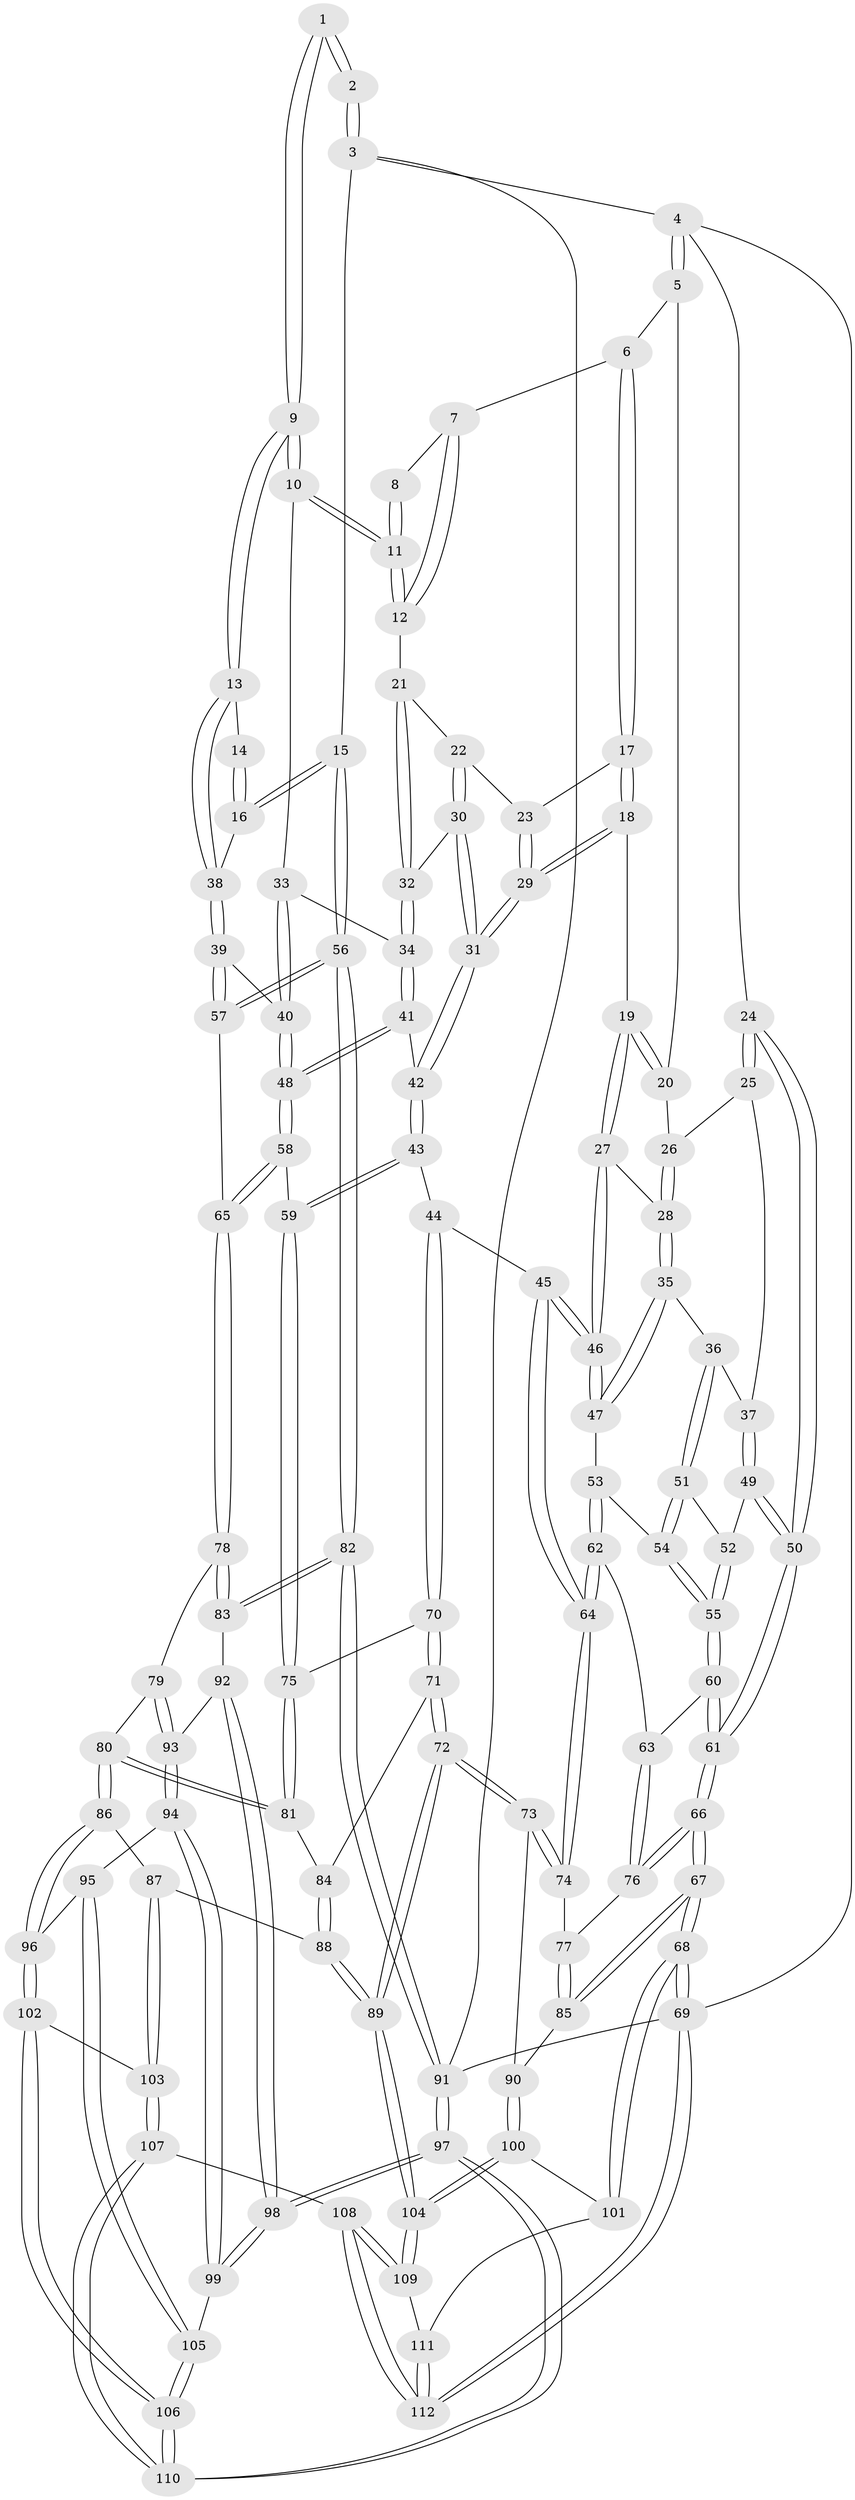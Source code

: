 // coarse degree distribution, {4: 0.5777777777777777, 3: 0.3111111111111111, 5: 0.08888888888888889, 2: 0.022222222222222223}
// Generated by graph-tools (version 1.1) at 2025/38/03/04/25 23:38:34]
// undirected, 112 vertices, 277 edges
graph export_dot {
  node [color=gray90,style=filled];
  1 [pos="+0.6320874739611665+0"];
  2 [pos="+1+0"];
  3 [pos="+1+0"];
  4 [pos="+0+0"];
  5 [pos="+0.354104845236362+0"];
  6 [pos="+0.398569139924142+0"];
  7 [pos="+0.5410556476380527+0"];
  8 [pos="+0.5635334444184308+0"];
  9 [pos="+0.7515386313521498+0.09160315070198119"];
  10 [pos="+0.6422316174320435+0.1271758086653686"];
  11 [pos="+0.6265778621034809+0.11471811647535642"];
  12 [pos="+0.555077085565828+0.10630826454405652"];
  13 [pos="+0.7590057493434335+0.09741567402170644"];
  14 [pos="+0.8577394544994819+0.007695921317924114"];
  15 [pos="+1+0"];
  16 [pos="+0.9140731042360744+0.1534376164749605"];
  17 [pos="+0.41322688997370993+0.03317786991477961"];
  18 [pos="+0.35606401889065237+0.13529451957567856"];
  19 [pos="+0.3338970420943828+0.14412338376541875"];
  20 [pos="+0.24771925165861602+0.01577608872195286"];
  21 [pos="+0.5442596616049041+0.11567165590336964"];
  22 [pos="+0.4676835117318904+0.09471367255196732"];
  23 [pos="+0.44037985197672885+0.07106836670183043"];
  24 [pos="+0+0"];
  25 [pos="+0.06903425835176898+0.0687487430915689"];
  26 [pos="+0.22198302663800243+0.05750814602595104"];
  27 [pos="+0.29375236974859276+0.17311221687655748"];
  28 [pos="+0.22388779291099617+0.14072943249032951"];
  29 [pos="+0.4349045764876176+0.2260734980554185"];
  30 [pos="+0.4844950468487844+0.16707389267668188"];
  31 [pos="+0.43982657716369206+0.23533882179018586"];
  32 [pos="+0.5395574659450154+0.15338407820014258"];
  33 [pos="+0.6413911969054+0.1301547702024769"];
  34 [pos="+0.5689248746581073+0.2041387535513136"];
  35 [pos="+0.15784043795448435+0.1899056982711844"];
  36 [pos="+0.12214190946584812+0.18535188080387924"];
  37 [pos="+0.12199697692136252+0.18525985814873383"];
  38 [pos="+0.8411447070683451+0.20684556852771627"];
  39 [pos="+0.8386499369644211+0.21889806025674804"];
  40 [pos="+0.6865638082235566+0.3051864823386515"];
  41 [pos="+0.5678374093768528+0.22435342023432206"];
  42 [pos="+0.4431053039946196+0.27142940426065126"];
  43 [pos="+0.42015870805847516+0.32122497909715025"];
  44 [pos="+0.35466059883815443+0.35536193933419696"];
  45 [pos="+0.3276492555050859+0.3479337412927812"];
  46 [pos="+0.313831479600624+0.33810973413093354"];
  47 [pos="+0.23142423738025156+0.3225460863400479"];
  48 [pos="+0.6818824705238794+0.3095829795378351"];
  49 [pos="+0+0.24330338385080108"];
  50 [pos="+0+0.22187154330613823"];
  51 [pos="+0.10798326293670732+0.2359276585251742"];
  52 [pos="+0.0586505650386021+0.30728200984309567"];
  53 [pos="+0.1693649025003254+0.34705014898419556"];
  54 [pos="+0.14984211371093165+0.3482383910491856"];
  55 [pos="+0.09966327715199512+0.36085288642321656"];
  56 [pos="+1+0.5192354296068683"];
  57 [pos="+0.9790207959050328+0.43249143393641265"];
  58 [pos="+0.6568021918413062+0.3826128268407285"];
  59 [pos="+0.6013634584405221+0.40267378343703575"];
  60 [pos="+0.06131080493095826+0.4228271443591097"];
  61 [pos="+0+0.4626443824744161"];
  62 [pos="+0.17316889484305426+0.47222413469180075"];
  63 [pos="+0.07082182403538614+0.4357338708350867"];
  64 [pos="+0.20071724331328564+0.503926284501317"];
  65 [pos="+0.7382794741879578+0.47046905705254477"];
  66 [pos="+0+0.6252121177532781"];
  67 [pos="+0+0.7308672196889892"];
  68 [pos="+0+0.8908249225147542"];
  69 [pos="+0+1"];
  70 [pos="+0.40269260480765734+0.5559609922255185"];
  71 [pos="+0.39068820307061947+0.5924895552483569"];
  72 [pos="+0.30781840022806367+0.6904223529503603"];
  73 [pos="+0.28857027565364163+0.6845009869705135"];
  74 [pos="+0.1999790762989848+0.6088444928245288"];
  75 [pos="+0.5549047658979497+0.49196110612502714"];
  76 [pos="+0.0992044797997983+0.5933428656937474"];
  77 [pos="+0.11153585521503859+0.5974282930468033"];
  78 [pos="+0.7216481190485446+0.5964991668713582"];
  79 [pos="+0.6846397788057287+0.6383676668430466"];
  80 [pos="+0.6772551782964898+0.6406805983431014"];
  81 [pos="+0.6348565141700583+0.6259685813008848"];
  82 [pos="+1+0.5559347621413594"];
  83 [pos="+1+0.6331443142606451"];
  84 [pos="+0.5608308602946622+0.6425698125396959"];
  85 [pos="+0.054706800538416166+0.7594959603344188"];
  86 [pos="+0.6404944455084454+0.7390956599972739"];
  87 [pos="+0.5854256509705777+0.7874981583825571"];
  88 [pos="+0.5044784851284111+0.794826226154767"];
  89 [pos="+0.3785738686502229+0.8479581937399309"];
  90 [pos="+0.11296748787818275+0.7830700076145521"];
  91 [pos="+1+1"];
  92 [pos="+0.9285699768368182+0.7218224532358645"];
  93 [pos="+0.8074548462982073+0.7669462356014934"];
  94 [pos="+0.8070684779333919+0.7677365079343981"];
  95 [pos="+0.7488678582598175+0.820006701659989"];
  96 [pos="+0.7221884837233752+0.8240460880700353"];
  97 [pos="+1+1"];
  98 [pos="+0.9358539030308533+0.9710095732281621"];
  99 [pos="+0.8518245118472408+0.8965347851722444"];
  100 [pos="+0.10543119762213359+0.8688828102554742"];
  101 [pos="+0.07563655598556984+0.8918452343993476"];
  102 [pos="+0.7126168965101612+0.8330752556655474"];
  103 [pos="+0.6466045649139123+0.8714424235837229"];
  104 [pos="+0.3696796455173835+0.9791837056929078"];
  105 [pos="+0.7715632523279539+0.8893166802543807"];
  106 [pos="+0.727200650217844+0.9728931071600871"];
  107 [pos="+0.5924656916995804+1"];
  108 [pos="+0.39577741285353607+1"];
  109 [pos="+0.3867678925651891+1"];
  110 [pos="+0.6486752334538802+1"];
  111 [pos="+0.08991708045160109+0.9551947535217119"];
  112 [pos="+0+1"];
  1 -- 2;
  1 -- 2;
  1 -- 9;
  1 -- 9;
  2 -- 3;
  2 -- 3;
  3 -- 4;
  3 -- 15;
  3 -- 91;
  4 -- 5;
  4 -- 5;
  4 -- 24;
  4 -- 69;
  5 -- 6;
  5 -- 20;
  6 -- 7;
  6 -- 17;
  6 -- 17;
  7 -- 8;
  7 -- 12;
  7 -- 12;
  8 -- 11;
  8 -- 11;
  9 -- 10;
  9 -- 10;
  9 -- 13;
  9 -- 13;
  10 -- 11;
  10 -- 11;
  10 -- 33;
  11 -- 12;
  11 -- 12;
  12 -- 21;
  13 -- 14;
  13 -- 38;
  13 -- 38;
  14 -- 16;
  14 -- 16;
  15 -- 16;
  15 -- 16;
  15 -- 56;
  15 -- 56;
  16 -- 38;
  17 -- 18;
  17 -- 18;
  17 -- 23;
  18 -- 19;
  18 -- 29;
  18 -- 29;
  19 -- 20;
  19 -- 20;
  19 -- 27;
  19 -- 27;
  20 -- 26;
  21 -- 22;
  21 -- 32;
  21 -- 32;
  22 -- 23;
  22 -- 30;
  22 -- 30;
  23 -- 29;
  23 -- 29;
  24 -- 25;
  24 -- 25;
  24 -- 50;
  24 -- 50;
  25 -- 26;
  25 -- 37;
  26 -- 28;
  26 -- 28;
  27 -- 28;
  27 -- 46;
  27 -- 46;
  28 -- 35;
  28 -- 35;
  29 -- 31;
  29 -- 31;
  30 -- 31;
  30 -- 31;
  30 -- 32;
  31 -- 42;
  31 -- 42;
  32 -- 34;
  32 -- 34;
  33 -- 34;
  33 -- 40;
  33 -- 40;
  34 -- 41;
  34 -- 41;
  35 -- 36;
  35 -- 47;
  35 -- 47;
  36 -- 37;
  36 -- 51;
  36 -- 51;
  37 -- 49;
  37 -- 49;
  38 -- 39;
  38 -- 39;
  39 -- 40;
  39 -- 57;
  39 -- 57;
  40 -- 48;
  40 -- 48;
  41 -- 42;
  41 -- 48;
  41 -- 48;
  42 -- 43;
  42 -- 43;
  43 -- 44;
  43 -- 59;
  43 -- 59;
  44 -- 45;
  44 -- 70;
  44 -- 70;
  45 -- 46;
  45 -- 46;
  45 -- 64;
  45 -- 64;
  46 -- 47;
  46 -- 47;
  47 -- 53;
  48 -- 58;
  48 -- 58;
  49 -- 50;
  49 -- 50;
  49 -- 52;
  50 -- 61;
  50 -- 61;
  51 -- 52;
  51 -- 54;
  51 -- 54;
  52 -- 55;
  52 -- 55;
  53 -- 54;
  53 -- 62;
  53 -- 62;
  54 -- 55;
  54 -- 55;
  55 -- 60;
  55 -- 60;
  56 -- 57;
  56 -- 57;
  56 -- 82;
  56 -- 82;
  57 -- 65;
  58 -- 59;
  58 -- 65;
  58 -- 65;
  59 -- 75;
  59 -- 75;
  60 -- 61;
  60 -- 61;
  60 -- 63;
  61 -- 66;
  61 -- 66;
  62 -- 63;
  62 -- 64;
  62 -- 64;
  63 -- 76;
  63 -- 76;
  64 -- 74;
  64 -- 74;
  65 -- 78;
  65 -- 78;
  66 -- 67;
  66 -- 67;
  66 -- 76;
  66 -- 76;
  67 -- 68;
  67 -- 68;
  67 -- 85;
  67 -- 85;
  68 -- 69;
  68 -- 69;
  68 -- 101;
  68 -- 101;
  69 -- 112;
  69 -- 112;
  69 -- 91;
  70 -- 71;
  70 -- 71;
  70 -- 75;
  71 -- 72;
  71 -- 72;
  71 -- 84;
  72 -- 73;
  72 -- 73;
  72 -- 89;
  72 -- 89;
  73 -- 74;
  73 -- 74;
  73 -- 90;
  74 -- 77;
  75 -- 81;
  75 -- 81;
  76 -- 77;
  77 -- 85;
  77 -- 85;
  78 -- 79;
  78 -- 83;
  78 -- 83;
  79 -- 80;
  79 -- 93;
  79 -- 93;
  80 -- 81;
  80 -- 81;
  80 -- 86;
  80 -- 86;
  81 -- 84;
  82 -- 83;
  82 -- 83;
  82 -- 91;
  82 -- 91;
  83 -- 92;
  84 -- 88;
  84 -- 88;
  85 -- 90;
  86 -- 87;
  86 -- 96;
  86 -- 96;
  87 -- 88;
  87 -- 103;
  87 -- 103;
  88 -- 89;
  88 -- 89;
  89 -- 104;
  89 -- 104;
  90 -- 100;
  90 -- 100;
  91 -- 97;
  91 -- 97;
  92 -- 93;
  92 -- 98;
  92 -- 98;
  93 -- 94;
  93 -- 94;
  94 -- 95;
  94 -- 99;
  94 -- 99;
  95 -- 96;
  95 -- 105;
  95 -- 105;
  96 -- 102;
  96 -- 102;
  97 -- 98;
  97 -- 98;
  97 -- 110;
  97 -- 110;
  98 -- 99;
  98 -- 99;
  99 -- 105;
  100 -- 101;
  100 -- 104;
  100 -- 104;
  101 -- 111;
  102 -- 103;
  102 -- 106;
  102 -- 106;
  103 -- 107;
  103 -- 107;
  104 -- 109;
  104 -- 109;
  105 -- 106;
  105 -- 106;
  106 -- 110;
  106 -- 110;
  107 -- 108;
  107 -- 110;
  107 -- 110;
  108 -- 109;
  108 -- 109;
  108 -- 112;
  108 -- 112;
  109 -- 111;
  111 -- 112;
  111 -- 112;
}
